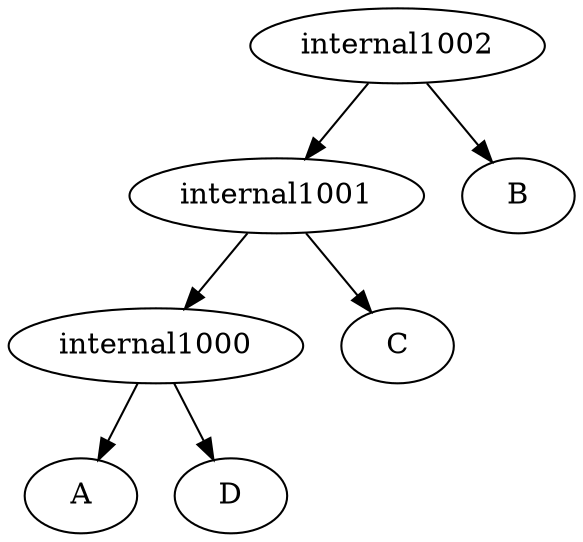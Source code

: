 strict digraph G1 {
internal1000 -> A
internal1000 -> D
internal1001 -> C
internal1001 -> internal1000
internal1002 -> B
internal1002 -> internal1001
}